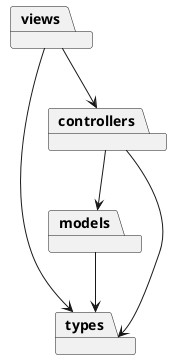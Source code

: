 @startuml analisis_arquitectura_paquetes

package models
package views
package types
package controllers

views -down-> controllers
controllers -down-> models

controllers -down-> types
models -down-> types
views -down-> types

@enduml

@startuml analisis_arquitectura

package views{
    class BoardView
    class View
    class CoordinateView
    class ErrorView
    enum  Message
    class MessageView
    class MovePieceView
    class PlayerView
    class ResumeView
    class StartView
}

BoardView .down.> MessageView
BoardView .down.> Message
MessageView .down.> Message
View *-down-> StartView
View *-down-> MovePieceView
View *-down-> ResumeView
CoordinateView .down.> ErrorView
MovePieceView .down.> MessageView
MovePieceView .down.> BoardView
MovePieceView .down.> PlayerView
MovePieceView .down.> Message
PlayerView .down.> CoordinateView
PlayerView .down.> ErrorView
PlayerView .down.> Message
ResumeView .down.> Message
StartView .down.> MessageView
StartView .down.> BoardView
StartView .down.> Message

package models{
    class Board
    class Draught
    class Game
    class Pawn 
    abstract class Piece 
    class Player 
    class Turn
}

Board *-down-> "*" Piece
Game *-down-> Board
Game *-down-> Turn
Player *-down-> Board
Turn *-down-> Board
Turn *-down-> "*" Player
Piece <|-down- Pawn
Piece <|-down- Draught

package controllers{
    abstract class Controller
    class StartController
    class MovePieceController
    class ResumeController
}

Controller <|-down- StartController
Controller <|-down- MovePieceController
Controller <|-down- ResumeController

package types{
    enum Color
    enum Error
    class Coordinate
}

views .down.> controllers
controllers .down.> models
views .down.> types
models .down.> types

@enduml

@startuml analisis_arquitectura_views

abstract class Controller as "controllers.\nController"
class StartController as "controllers.\nStartController"
class MovePieceController as "controllers.\nmovePieceController"
class ResumeController as "controllers.\nResumeController"
class Coordinate as "types.\nCoordinate"
enum Error as "types.\nError"

package views{
    class BoardView{
        ~ write(Controller)
    }
    class View{
        # start()
        # play()
        # resume()
    }
    class CoordinateView{
        + read(String): Coordinate
        + getErrorMessage(): String
    }
    class ErrorView{
        + writeln(Error)
    }
    enum Message{
        + TITLE
        + VERTICAL_LINE
        + ENTER_COORDINATE_TO_PUT
        + COORDINATE_TO_PUT
        + COORDINATE_TO_REMOVE
        + COORDINATE_TO_MOVE
        + PLAYER_WIN
        + DRAW
        + RESUME
        - message: String
        ~ Message(String)
        + toString(): String
    }
    class MessageView{
        ~ write(Message)
        ~ writeln(Message)
        ~ writeln(Message)
    }
    class MovePieceView{
        ~ interact()
    }
    class PlayerView{
        ~ interact()
        - movePiece()
        - getOriginMovePieceError(Coordinate): Error
        - getTargetMovePieceError(Coordinate,Coordinate): Error
    }
    class ResumeView{
        ~ interact()
    }
    class StartView{
        ~ interact()
    }
}

View *-down-> StartView
View *-down-> MovePieceView
View *-down-> ResumeView
View .down.> StartController
View .down.> MovePieceController
View .down.> ResumeController
StartView -down-> StartController
StartView .down.> Message
StartView .down.> MessageView
StartView .down.> BoardView
MovePieceView .down.> MessageView
MovePieceView .down.> BoardView
MovePieceView .down.> PlayerView
MovePieceView -down-> MovePieceController
MovePieceView .down.> Message
ResumeView -down-> ResumeController
ResumeView .down.> Message
BoardView .down.> MessageView
BoardView .down.> Controller
BoardView .down.> Coordinate
BoardView .down.> Message
PlayerView .down.> CoordinateView
PlayerView .down.> ErrorView
PlayerView -down-> MovePieceController
PlayerView .down.> Coordinate
PlayerView .down.> Error
MessageView .down.> Message
CoordinateView .down.> Coordinate
CoordinateView .down.> ErrorView
CoordinateView .down.> Error
ErrorView .down.> Error

@enduml

@startuml analisis_arquitectura_models

class Coordinate as "types.\nCoordinate"
enum Error as "types.\nError"
enum Color as "types.\nColor"

package models{
    class Board{
        ~ Board()
        ~ reset()
        ~ movePiece(Coordinate,Coordinate)
        ~ isEmpty(Coordinate): boolean
        ~ putPiece(Coordinate,Piece)
        ~ getPiece(Coordinate): Piece
        ~ getTargetError(Coordinate,Coordinate): Error
        ~ isFinished(Color): boolean
        ~ isWinner(Color): boolean
    }
    class Draught{
        ~ Draught(Color)
    }
    class Game{
        + Game()
        + reset()
        + movePiece(Coordinate,Coodinate)
        + getOriginError(Coordinate): Error
        + getTargetError(Coordinate,Coordinate): Error
        + isFinished(): boolean
        + isWinner(): boolean
        + getActiveColor(): Color
        + next()
    }
    class Pawn{
        - MAX_MOVE_DISTANCE: int = 1
        - MAX_JUMP_DISTANCE: int = 2
        ~ Pawn(Color)
    }
    abstract class Piece{
        ~ Piece(Color)
        ~ getMoveTargetError(Coordinate,Coordinate): Error
        ~ getJumpTargetError(Coordinate,Coordinate): Error
        ~ getColor(): Color
        # {abstract} isTooFarMove(Coordinate,Coordinate): boolean
        # {abstract} isTooFarJump(Coordinate,Coordinate): boolean
    } 
    class Player{
        ~ Player(Color,Board)
        ~ movePiece(Coordinate,Coordinate)
        ~ getOriginError(Coordinate): Error
        ~ getTargetError(Coordinate,Coordinate): Error
        ~ getColor(): Color
    } 
    class Turn{
        + {static} NUMBER_PLAYERS: int = 2
        - activePlayer: int
        ~ Turn(Board)
        ~ reset()
        ~ next()
        ~ getActivePlayer(): Player
        ~ getActiveColor(): Color
        ~ movePiece(Coordinate,Coordinate)
        ~ getOriginError(Coordinate): Error
        ~ getTargetError(Coordinate,Coordinate): Error
    }
}

Game *-down-> Board
Game *-down-> Turn
Game .down.> Color
Game .down.> Error
Game .down.> Coordinate
Turn *-down-> Board
Turn *-down-> "*" Player
Turn .down.> Color
Turn .down.> Error
Turn .down.> Coordinate
Player *-down-> Board
Player *-down-> Color
Player *-down-> Coordinate
Player *-down-> Error
Board *-down-> "*" Piece
Board .down.> Color
Board .down.> Error
Board .down.> Coordinate
Piece <|-down- Pawn
Piece <|-down- Draught
Piece *-down-> Color
Piece .down.> Error
Piece .down.> Coordinate

@enduml

@startuml analisis_arquitectura_controllers

class Game as "models.\nGame"
class Coordinate as "types.\nCoordinate"
enum Error as "types.\nError"
enum Color as "types.\nColor"

package controllers{
    abstract class Controller{
        ~ Controller(Game)
        + getColor(Coordinate): Color
    }
    class StartController{
        + StartController(Game)
    }
    class MovePieceController{
        + PlayController(Game)
        + isFinished(): boolean
        + isWinner(): boolean
        + next()
        + movePiece(Coordinate,Coordinate)
        + getOriginError(Coordinate): Error
        + getTargetError(Coordinate,Coordinate):Error
    }
    class ResumeController{
        + ResumeController(Game)
        + reset()
    }
}

Controller <|-down- StartController
Controller <|-down- MovePieceController
Controller <|-down- ResumeController
Controller *-down-> Game
Controller .down.> Coordinate
MovePieceController .down.> Color
MovePieceController .down.> Coordinate
MovePieceController .down.> Error

@enduml

@startuml analisis_arquitectura_types

package types{
    enum Color{
        + WHITE
        + BLACK
        + NULL 
        + {static} get(int): Color
        + {static} getInitialColor(Coordinate)
        + getInitial(): char 
        + opposite(): Color
        + isNull(): boolean
    }
    enum Error{
        + NOT_EMPTY
        + NOT_OWNER
        + SAME_COORDINATES
        + WRONG_COORDINATES
        + NOT_DIAGONAL
        + NOT_VALID_WAY
        + COLLEAGUE_EATING
        + TOO_FAR
        + TOO_MUCH_EATING
        + BLOCKED_PIECE
        + NULL
        + isNull(): boolean
    }
    class Coordinate{
        + {static}DIMENSION: int = 8
        + Coordinate(int,int)
        + getOrthogonalVector(Coordinate): Coordinate
        + isInitialPiecePosition(): boolean
        + getDiagonalCoordinates(Coordinate)
    }
}

@enduml
